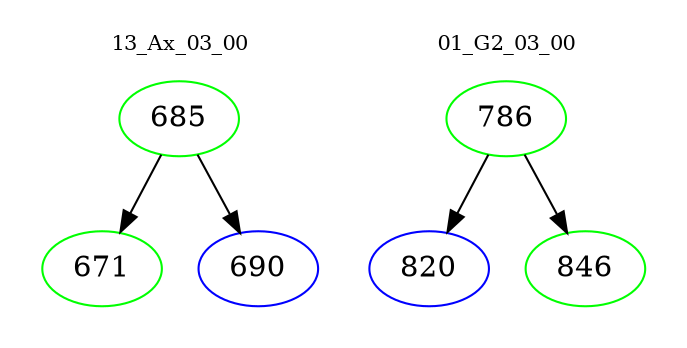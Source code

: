 digraph{
subgraph cluster_0 {
color = white
label = "13_Ax_03_00";
fontsize=10;
T0_685 [label="685", color="green"]
T0_685 -> T0_671 [color="black"]
T0_671 [label="671", color="green"]
T0_685 -> T0_690 [color="black"]
T0_690 [label="690", color="blue"]
}
subgraph cluster_1 {
color = white
label = "01_G2_03_00";
fontsize=10;
T1_786 [label="786", color="green"]
T1_786 -> T1_820 [color="black"]
T1_820 [label="820", color="blue"]
T1_786 -> T1_846 [color="black"]
T1_846 [label="846", color="green"]
}
}
